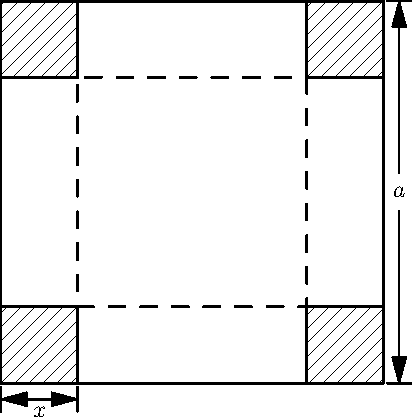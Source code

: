 size(200);
import geometry;
import patterns;
add("hatch",hatch(5));
draw(unitsquare,linewidth(1));
real c=0.2;
filldraw((0,0)--(c,0)--(c,c)--(0,c)--cycle,fillpen=pattern("hatch"),drawpen=linewidth(1));
filldraw((1-c,0)--(1,0)--(1,c)--(1-c,c)--cycle,fillpen=pattern("hatch"),drawpen=linewidth(1));
filldraw((1-c,1-c)--(1,1-c)--(1,1)--(1-c,1)--cycle,fillpen=pattern("hatch"),drawpen=linewidth(1));

filldraw((0,1-c)--(c,1-c)--(c,1)--(0,1)--cycle,fillpen=pattern("hatch"),drawpen=linewidth(1));

draw((c,c)--(1-c,c)--(1-c,1-c)--(c,1-c)--cycle,dashed+1);
distance(Label("$a$",UnFill(5)),(1,0),(1,1),arrow=Arrows(),rotated=false,offset=8,p=linewidth(0.8));
distance(Label("$x$",align=S),(0,0),(c,0),arrow=Arrows(),offset=8,p=linewidth(0.8));

